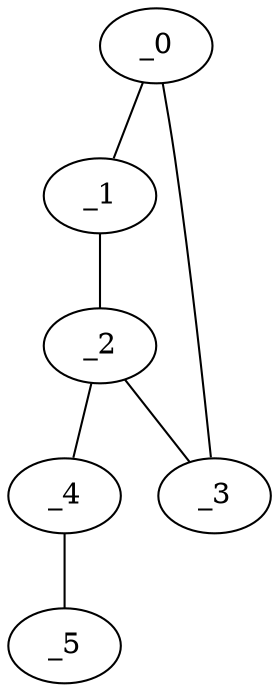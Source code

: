 graph EP1_0038 {
	_0	 [x="2.38845",
		y="2.91009"];
	_1	 [x="1.76732",
		y="1.10931"];
	_0 -- _1;
	_3	 [x="0.229407",
		y="3.20009"];
	_0 -- _3;
	_2	 [x="0.912629",
		y="1.00582"];
	_1 -- _2;
	_2 -- _3;
	_4	 [x="0.6901",
		y="1.60377"];
	_2 -- _4;
	_5	 [x="1.77127",
		y="1.78382"];
	_4 -- _5;
}
